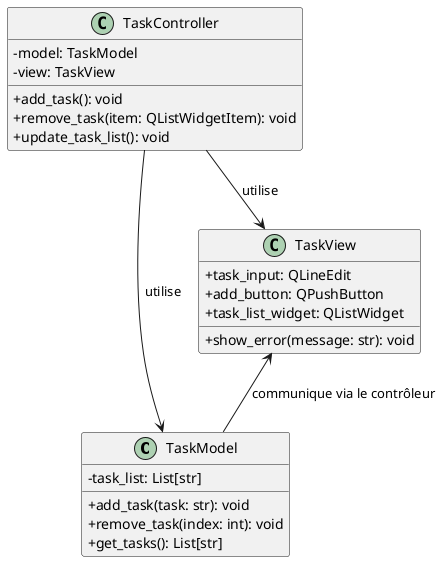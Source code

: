 @startuml
skinparam classAttributeIconSize 0

' Définition des classes
class TaskModel {
  - task_list: List[str]
  + add_task(task: str): void
  + remove_task(index: int): void
  + get_tasks(): List[str]
}

class TaskView {
  + task_input: QLineEdit
  + add_button: QPushButton
  + task_list_widget: QListWidget
  + show_error(message: str): void
}

class TaskController {
  - model: TaskModel
  - view: TaskView
  + add_task(): void
  + remove_task(item: QListWidgetItem): void
  + update_task_list(): void
}

' Relations entre les classes
TaskController --> TaskModel : utilise
TaskController --> TaskView : utilise
TaskView <-- TaskModel : communique via le contrôleur
@enduml
